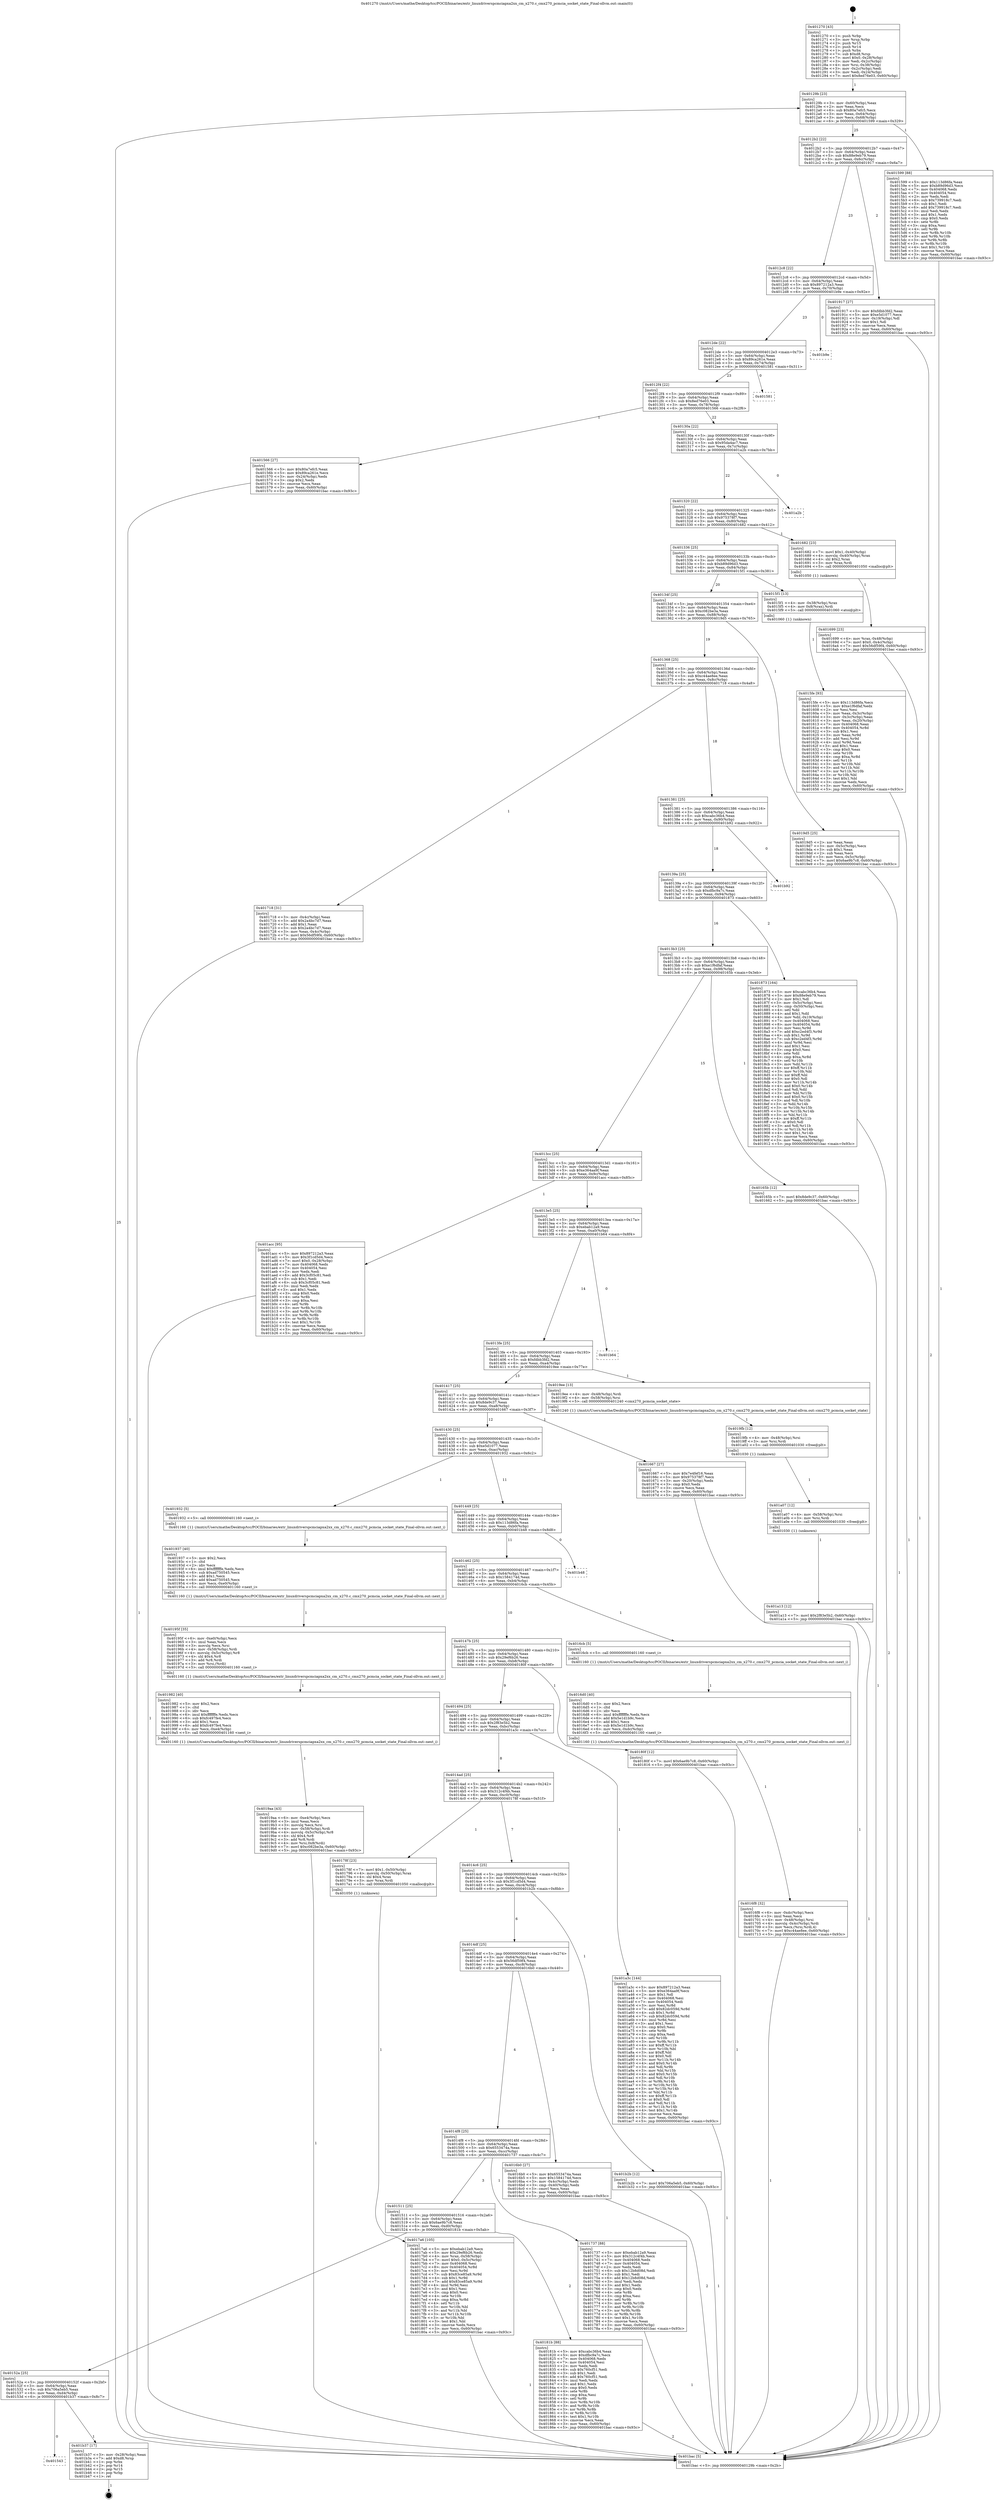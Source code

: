 digraph "0x401270" {
  label = "0x401270 (/mnt/c/Users/mathe/Desktop/tcc/POCII/binaries/extr_linuxdriverspcmciapxa2xx_cm_x270.c_cmx270_pcmcia_socket_state_Final-ollvm.out::main(0))"
  labelloc = "t"
  node[shape=record]

  Entry [label="",width=0.3,height=0.3,shape=circle,fillcolor=black,style=filled]
  "0x40129b" [label="{
     0x40129b [23]\l
     | [instrs]\l
     &nbsp;&nbsp;0x40129b \<+3\>: mov -0x60(%rbp),%eax\l
     &nbsp;&nbsp;0x40129e \<+2\>: mov %eax,%ecx\l
     &nbsp;&nbsp;0x4012a0 \<+6\>: sub $0x80a7efc5,%ecx\l
     &nbsp;&nbsp;0x4012a6 \<+3\>: mov %eax,-0x64(%rbp)\l
     &nbsp;&nbsp;0x4012a9 \<+3\>: mov %ecx,-0x68(%rbp)\l
     &nbsp;&nbsp;0x4012ac \<+6\>: je 0000000000401599 \<main+0x329\>\l
  }"]
  "0x401599" [label="{
     0x401599 [88]\l
     | [instrs]\l
     &nbsp;&nbsp;0x401599 \<+5\>: mov $0x113d86fa,%eax\l
     &nbsp;&nbsp;0x40159e \<+5\>: mov $0xb89d96d3,%ecx\l
     &nbsp;&nbsp;0x4015a3 \<+7\>: mov 0x404068,%edx\l
     &nbsp;&nbsp;0x4015aa \<+7\>: mov 0x404054,%esi\l
     &nbsp;&nbsp;0x4015b1 \<+2\>: mov %edx,%edi\l
     &nbsp;&nbsp;0x4015b3 \<+6\>: sub $0x739918c7,%edi\l
     &nbsp;&nbsp;0x4015b9 \<+3\>: sub $0x1,%edi\l
     &nbsp;&nbsp;0x4015bc \<+6\>: add $0x739918c7,%edi\l
     &nbsp;&nbsp;0x4015c2 \<+3\>: imul %edi,%edx\l
     &nbsp;&nbsp;0x4015c5 \<+3\>: and $0x1,%edx\l
     &nbsp;&nbsp;0x4015c8 \<+3\>: cmp $0x0,%edx\l
     &nbsp;&nbsp;0x4015cb \<+4\>: sete %r8b\l
     &nbsp;&nbsp;0x4015cf \<+3\>: cmp $0xa,%esi\l
     &nbsp;&nbsp;0x4015d2 \<+4\>: setl %r9b\l
     &nbsp;&nbsp;0x4015d6 \<+3\>: mov %r8b,%r10b\l
     &nbsp;&nbsp;0x4015d9 \<+3\>: and %r9b,%r10b\l
     &nbsp;&nbsp;0x4015dc \<+3\>: xor %r9b,%r8b\l
     &nbsp;&nbsp;0x4015df \<+3\>: or %r8b,%r10b\l
     &nbsp;&nbsp;0x4015e2 \<+4\>: test $0x1,%r10b\l
     &nbsp;&nbsp;0x4015e6 \<+3\>: cmovne %ecx,%eax\l
     &nbsp;&nbsp;0x4015e9 \<+3\>: mov %eax,-0x60(%rbp)\l
     &nbsp;&nbsp;0x4015ec \<+5\>: jmp 0000000000401bac \<main+0x93c\>\l
  }"]
  "0x4012b2" [label="{
     0x4012b2 [22]\l
     | [instrs]\l
     &nbsp;&nbsp;0x4012b2 \<+5\>: jmp 00000000004012b7 \<main+0x47\>\l
     &nbsp;&nbsp;0x4012b7 \<+3\>: mov -0x64(%rbp),%eax\l
     &nbsp;&nbsp;0x4012ba \<+5\>: sub $0x88e9eb79,%eax\l
     &nbsp;&nbsp;0x4012bf \<+3\>: mov %eax,-0x6c(%rbp)\l
     &nbsp;&nbsp;0x4012c2 \<+6\>: je 0000000000401917 \<main+0x6a7\>\l
  }"]
  Exit [label="",width=0.3,height=0.3,shape=circle,fillcolor=black,style=filled,peripheries=2]
  "0x401917" [label="{
     0x401917 [27]\l
     | [instrs]\l
     &nbsp;&nbsp;0x401917 \<+5\>: mov $0xfdbb3fd2,%eax\l
     &nbsp;&nbsp;0x40191c \<+5\>: mov $0xe5d1077,%ecx\l
     &nbsp;&nbsp;0x401921 \<+3\>: mov -0x19(%rbp),%dl\l
     &nbsp;&nbsp;0x401924 \<+3\>: test $0x1,%dl\l
     &nbsp;&nbsp;0x401927 \<+3\>: cmovne %ecx,%eax\l
     &nbsp;&nbsp;0x40192a \<+3\>: mov %eax,-0x60(%rbp)\l
     &nbsp;&nbsp;0x40192d \<+5\>: jmp 0000000000401bac \<main+0x93c\>\l
  }"]
  "0x4012c8" [label="{
     0x4012c8 [22]\l
     | [instrs]\l
     &nbsp;&nbsp;0x4012c8 \<+5\>: jmp 00000000004012cd \<main+0x5d\>\l
     &nbsp;&nbsp;0x4012cd \<+3\>: mov -0x64(%rbp),%eax\l
     &nbsp;&nbsp;0x4012d0 \<+5\>: sub $0x897212a3,%eax\l
     &nbsp;&nbsp;0x4012d5 \<+3\>: mov %eax,-0x70(%rbp)\l
     &nbsp;&nbsp;0x4012d8 \<+6\>: je 0000000000401b9e \<main+0x92e\>\l
  }"]
  "0x401543" [label="{
     0x401543\l
  }", style=dashed]
  "0x401b9e" [label="{
     0x401b9e\l
  }", style=dashed]
  "0x4012de" [label="{
     0x4012de [22]\l
     | [instrs]\l
     &nbsp;&nbsp;0x4012de \<+5\>: jmp 00000000004012e3 \<main+0x73\>\l
     &nbsp;&nbsp;0x4012e3 \<+3\>: mov -0x64(%rbp),%eax\l
     &nbsp;&nbsp;0x4012e6 \<+5\>: sub $0x89ca261e,%eax\l
     &nbsp;&nbsp;0x4012eb \<+3\>: mov %eax,-0x74(%rbp)\l
     &nbsp;&nbsp;0x4012ee \<+6\>: je 0000000000401581 \<main+0x311\>\l
  }"]
  "0x401b37" [label="{
     0x401b37 [17]\l
     | [instrs]\l
     &nbsp;&nbsp;0x401b37 \<+3\>: mov -0x28(%rbp),%eax\l
     &nbsp;&nbsp;0x401b3a \<+7\>: add $0xd8,%rsp\l
     &nbsp;&nbsp;0x401b41 \<+1\>: pop %rbx\l
     &nbsp;&nbsp;0x401b42 \<+2\>: pop %r14\l
     &nbsp;&nbsp;0x401b44 \<+2\>: pop %r15\l
     &nbsp;&nbsp;0x401b46 \<+1\>: pop %rbp\l
     &nbsp;&nbsp;0x401b47 \<+1\>: ret\l
  }"]
  "0x401581" [label="{
     0x401581\l
  }", style=dashed]
  "0x4012f4" [label="{
     0x4012f4 [22]\l
     | [instrs]\l
     &nbsp;&nbsp;0x4012f4 \<+5\>: jmp 00000000004012f9 \<main+0x89\>\l
     &nbsp;&nbsp;0x4012f9 \<+3\>: mov -0x64(%rbp),%eax\l
     &nbsp;&nbsp;0x4012fc \<+5\>: sub $0x8ed76e03,%eax\l
     &nbsp;&nbsp;0x401301 \<+3\>: mov %eax,-0x78(%rbp)\l
     &nbsp;&nbsp;0x401304 \<+6\>: je 0000000000401566 \<main+0x2f6\>\l
  }"]
  "0x401a13" [label="{
     0x401a13 [12]\l
     | [instrs]\l
     &nbsp;&nbsp;0x401a13 \<+7\>: movl $0x2f83e5b2,-0x60(%rbp)\l
     &nbsp;&nbsp;0x401a1a \<+5\>: jmp 0000000000401bac \<main+0x93c\>\l
  }"]
  "0x401566" [label="{
     0x401566 [27]\l
     | [instrs]\l
     &nbsp;&nbsp;0x401566 \<+5\>: mov $0x80a7efc5,%eax\l
     &nbsp;&nbsp;0x40156b \<+5\>: mov $0x89ca261e,%ecx\l
     &nbsp;&nbsp;0x401570 \<+3\>: mov -0x24(%rbp),%edx\l
     &nbsp;&nbsp;0x401573 \<+3\>: cmp $0x2,%edx\l
     &nbsp;&nbsp;0x401576 \<+3\>: cmovne %ecx,%eax\l
     &nbsp;&nbsp;0x401579 \<+3\>: mov %eax,-0x60(%rbp)\l
     &nbsp;&nbsp;0x40157c \<+5\>: jmp 0000000000401bac \<main+0x93c\>\l
  }"]
  "0x40130a" [label="{
     0x40130a [22]\l
     | [instrs]\l
     &nbsp;&nbsp;0x40130a \<+5\>: jmp 000000000040130f \<main+0x9f\>\l
     &nbsp;&nbsp;0x40130f \<+3\>: mov -0x64(%rbp),%eax\l
     &nbsp;&nbsp;0x401312 \<+5\>: sub $0x95da4ac7,%eax\l
     &nbsp;&nbsp;0x401317 \<+3\>: mov %eax,-0x7c(%rbp)\l
     &nbsp;&nbsp;0x40131a \<+6\>: je 0000000000401a2b \<main+0x7bb\>\l
  }"]
  "0x401bac" [label="{
     0x401bac [5]\l
     | [instrs]\l
     &nbsp;&nbsp;0x401bac \<+5\>: jmp 000000000040129b \<main+0x2b\>\l
  }"]
  "0x401270" [label="{
     0x401270 [43]\l
     | [instrs]\l
     &nbsp;&nbsp;0x401270 \<+1\>: push %rbp\l
     &nbsp;&nbsp;0x401271 \<+3\>: mov %rsp,%rbp\l
     &nbsp;&nbsp;0x401274 \<+2\>: push %r15\l
     &nbsp;&nbsp;0x401276 \<+2\>: push %r14\l
     &nbsp;&nbsp;0x401278 \<+1\>: push %rbx\l
     &nbsp;&nbsp;0x401279 \<+7\>: sub $0xd8,%rsp\l
     &nbsp;&nbsp;0x401280 \<+7\>: movl $0x0,-0x28(%rbp)\l
     &nbsp;&nbsp;0x401287 \<+3\>: mov %edi,-0x2c(%rbp)\l
     &nbsp;&nbsp;0x40128a \<+4\>: mov %rsi,-0x38(%rbp)\l
     &nbsp;&nbsp;0x40128e \<+3\>: mov -0x2c(%rbp),%edi\l
     &nbsp;&nbsp;0x401291 \<+3\>: mov %edi,-0x24(%rbp)\l
     &nbsp;&nbsp;0x401294 \<+7\>: movl $0x8ed76e03,-0x60(%rbp)\l
  }"]
  "0x401a07" [label="{
     0x401a07 [12]\l
     | [instrs]\l
     &nbsp;&nbsp;0x401a07 \<+4\>: mov -0x58(%rbp),%rsi\l
     &nbsp;&nbsp;0x401a0b \<+3\>: mov %rsi,%rdi\l
     &nbsp;&nbsp;0x401a0e \<+5\>: call 0000000000401030 \<free@plt\>\l
     | [calls]\l
     &nbsp;&nbsp;0x401030 \{1\} (unknown)\l
  }"]
  "0x401a2b" [label="{
     0x401a2b\l
  }", style=dashed]
  "0x401320" [label="{
     0x401320 [22]\l
     | [instrs]\l
     &nbsp;&nbsp;0x401320 \<+5\>: jmp 0000000000401325 \<main+0xb5\>\l
     &nbsp;&nbsp;0x401325 \<+3\>: mov -0x64(%rbp),%eax\l
     &nbsp;&nbsp;0x401328 \<+5\>: sub $0x975378f7,%eax\l
     &nbsp;&nbsp;0x40132d \<+3\>: mov %eax,-0x80(%rbp)\l
     &nbsp;&nbsp;0x401330 \<+6\>: je 0000000000401682 \<main+0x412\>\l
  }"]
  "0x4019fb" [label="{
     0x4019fb [12]\l
     | [instrs]\l
     &nbsp;&nbsp;0x4019fb \<+4\>: mov -0x48(%rbp),%rsi\l
     &nbsp;&nbsp;0x4019ff \<+3\>: mov %rsi,%rdi\l
     &nbsp;&nbsp;0x401a02 \<+5\>: call 0000000000401030 \<free@plt\>\l
     | [calls]\l
     &nbsp;&nbsp;0x401030 \{1\} (unknown)\l
  }"]
  "0x401682" [label="{
     0x401682 [23]\l
     | [instrs]\l
     &nbsp;&nbsp;0x401682 \<+7\>: movl $0x1,-0x40(%rbp)\l
     &nbsp;&nbsp;0x401689 \<+4\>: movslq -0x40(%rbp),%rax\l
     &nbsp;&nbsp;0x40168d \<+4\>: shl $0x2,%rax\l
     &nbsp;&nbsp;0x401691 \<+3\>: mov %rax,%rdi\l
     &nbsp;&nbsp;0x401694 \<+5\>: call 0000000000401050 \<malloc@plt\>\l
     | [calls]\l
     &nbsp;&nbsp;0x401050 \{1\} (unknown)\l
  }"]
  "0x401336" [label="{
     0x401336 [25]\l
     | [instrs]\l
     &nbsp;&nbsp;0x401336 \<+5\>: jmp 000000000040133b \<main+0xcb\>\l
     &nbsp;&nbsp;0x40133b \<+3\>: mov -0x64(%rbp),%eax\l
     &nbsp;&nbsp;0x40133e \<+5\>: sub $0xb89d96d3,%eax\l
     &nbsp;&nbsp;0x401343 \<+6\>: mov %eax,-0x84(%rbp)\l
     &nbsp;&nbsp;0x401349 \<+6\>: je 00000000004015f1 \<main+0x381\>\l
  }"]
  "0x4019aa" [label="{
     0x4019aa [43]\l
     | [instrs]\l
     &nbsp;&nbsp;0x4019aa \<+6\>: mov -0xe4(%rbp),%ecx\l
     &nbsp;&nbsp;0x4019b0 \<+3\>: imul %eax,%ecx\l
     &nbsp;&nbsp;0x4019b3 \<+3\>: movslq %ecx,%rsi\l
     &nbsp;&nbsp;0x4019b6 \<+4\>: mov -0x58(%rbp),%rdi\l
     &nbsp;&nbsp;0x4019ba \<+4\>: movslq -0x5c(%rbp),%r8\l
     &nbsp;&nbsp;0x4019be \<+4\>: shl $0x4,%r8\l
     &nbsp;&nbsp;0x4019c2 \<+3\>: add %r8,%rdi\l
     &nbsp;&nbsp;0x4019c5 \<+4\>: mov %rsi,0x8(%rdi)\l
     &nbsp;&nbsp;0x4019c9 \<+7\>: movl $0xc082be3a,-0x60(%rbp)\l
     &nbsp;&nbsp;0x4019d0 \<+5\>: jmp 0000000000401bac \<main+0x93c\>\l
  }"]
  "0x4015f1" [label="{
     0x4015f1 [13]\l
     | [instrs]\l
     &nbsp;&nbsp;0x4015f1 \<+4\>: mov -0x38(%rbp),%rax\l
     &nbsp;&nbsp;0x4015f5 \<+4\>: mov 0x8(%rax),%rdi\l
     &nbsp;&nbsp;0x4015f9 \<+5\>: call 0000000000401060 \<atoi@plt\>\l
     | [calls]\l
     &nbsp;&nbsp;0x401060 \{1\} (unknown)\l
  }"]
  "0x40134f" [label="{
     0x40134f [25]\l
     | [instrs]\l
     &nbsp;&nbsp;0x40134f \<+5\>: jmp 0000000000401354 \<main+0xe4\>\l
     &nbsp;&nbsp;0x401354 \<+3\>: mov -0x64(%rbp),%eax\l
     &nbsp;&nbsp;0x401357 \<+5\>: sub $0xc082be3a,%eax\l
     &nbsp;&nbsp;0x40135c \<+6\>: mov %eax,-0x88(%rbp)\l
     &nbsp;&nbsp;0x401362 \<+6\>: je 00000000004019d5 \<main+0x765\>\l
  }"]
  "0x4015fe" [label="{
     0x4015fe [93]\l
     | [instrs]\l
     &nbsp;&nbsp;0x4015fe \<+5\>: mov $0x113d86fa,%ecx\l
     &nbsp;&nbsp;0x401603 \<+5\>: mov $0xe1f6dfaf,%edx\l
     &nbsp;&nbsp;0x401608 \<+2\>: xor %esi,%esi\l
     &nbsp;&nbsp;0x40160a \<+3\>: mov %eax,-0x3c(%rbp)\l
     &nbsp;&nbsp;0x40160d \<+3\>: mov -0x3c(%rbp),%eax\l
     &nbsp;&nbsp;0x401610 \<+3\>: mov %eax,-0x20(%rbp)\l
     &nbsp;&nbsp;0x401613 \<+7\>: mov 0x404068,%eax\l
     &nbsp;&nbsp;0x40161a \<+8\>: mov 0x404054,%r8d\l
     &nbsp;&nbsp;0x401622 \<+3\>: sub $0x1,%esi\l
     &nbsp;&nbsp;0x401625 \<+3\>: mov %eax,%r9d\l
     &nbsp;&nbsp;0x401628 \<+3\>: add %esi,%r9d\l
     &nbsp;&nbsp;0x40162b \<+4\>: imul %r9d,%eax\l
     &nbsp;&nbsp;0x40162f \<+3\>: and $0x1,%eax\l
     &nbsp;&nbsp;0x401632 \<+3\>: cmp $0x0,%eax\l
     &nbsp;&nbsp;0x401635 \<+4\>: sete %r10b\l
     &nbsp;&nbsp;0x401639 \<+4\>: cmp $0xa,%r8d\l
     &nbsp;&nbsp;0x40163d \<+4\>: setl %r11b\l
     &nbsp;&nbsp;0x401641 \<+3\>: mov %r10b,%bl\l
     &nbsp;&nbsp;0x401644 \<+3\>: and %r11b,%bl\l
     &nbsp;&nbsp;0x401647 \<+3\>: xor %r11b,%r10b\l
     &nbsp;&nbsp;0x40164a \<+3\>: or %r10b,%bl\l
     &nbsp;&nbsp;0x40164d \<+3\>: test $0x1,%bl\l
     &nbsp;&nbsp;0x401650 \<+3\>: cmovne %edx,%ecx\l
     &nbsp;&nbsp;0x401653 \<+3\>: mov %ecx,-0x60(%rbp)\l
     &nbsp;&nbsp;0x401656 \<+5\>: jmp 0000000000401bac \<main+0x93c\>\l
  }"]
  "0x401982" [label="{
     0x401982 [40]\l
     | [instrs]\l
     &nbsp;&nbsp;0x401982 \<+5\>: mov $0x2,%ecx\l
     &nbsp;&nbsp;0x401987 \<+1\>: cltd\l
     &nbsp;&nbsp;0x401988 \<+2\>: idiv %ecx\l
     &nbsp;&nbsp;0x40198a \<+6\>: imul $0xfffffffe,%edx,%ecx\l
     &nbsp;&nbsp;0x401990 \<+6\>: sub $0xfc497fe4,%ecx\l
     &nbsp;&nbsp;0x401996 \<+3\>: add $0x1,%ecx\l
     &nbsp;&nbsp;0x401999 \<+6\>: add $0xfc497fe4,%ecx\l
     &nbsp;&nbsp;0x40199f \<+6\>: mov %ecx,-0xe4(%rbp)\l
     &nbsp;&nbsp;0x4019a5 \<+5\>: call 0000000000401160 \<next_i\>\l
     | [calls]\l
     &nbsp;&nbsp;0x401160 \{1\} (/mnt/c/Users/mathe/Desktop/tcc/POCII/binaries/extr_linuxdriverspcmciapxa2xx_cm_x270.c_cmx270_pcmcia_socket_state_Final-ollvm.out::next_i)\l
  }"]
  "0x4019d5" [label="{
     0x4019d5 [25]\l
     | [instrs]\l
     &nbsp;&nbsp;0x4019d5 \<+2\>: xor %eax,%eax\l
     &nbsp;&nbsp;0x4019d7 \<+3\>: mov -0x5c(%rbp),%ecx\l
     &nbsp;&nbsp;0x4019da \<+3\>: sub $0x1,%eax\l
     &nbsp;&nbsp;0x4019dd \<+2\>: sub %eax,%ecx\l
     &nbsp;&nbsp;0x4019df \<+3\>: mov %ecx,-0x5c(%rbp)\l
     &nbsp;&nbsp;0x4019e2 \<+7\>: movl $0x6ae9b7c8,-0x60(%rbp)\l
     &nbsp;&nbsp;0x4019e9 \<+5\>: jmp 0000000000401bac \<main+0x93c\>\l
  }"]
  "0x401368" [label="{
     0x401368 [25]\l
     | [instrs]\l
     &nbsp;&nbsp;0x401368 \<+5\>: jmp 000000000040136d \<main+0xfd\>\l
     &nbsp;&nbsp;0x40136d \<+3\>: mov -0x64(%rbp),%eax\l
     &nbsp;&nbsp;0x401370 \<+5\>: sub $0xc44ae8ee,%eax\l
     &nbsp;&nbsp;0x401375 \<+6\>: mov %eax,-0x8c(%rbp)\l
     &nbsp;&nbsp;0x40137b \<+6\>: je 0000000000401718 \<main+0x4a8\>\l
  }"]
  "0x40195f" [label="{
     0x40195f [35]\l
     | [instrs]\l
     &nbsp;&nbsp;0x40195f \<+6\>: mov -0xe0(%rbp),%ecx\l
     &nbsp;&nbsp;0x401965 \<+3\>: imul %eax,%ecx\l
     &nbsp;&nbsp;0x401968 \<+3\>: movslq %ecx,%rsi\l
     &nbsp;&nbsp;0x40196b \<+4\>: mov -0x58(%rbp),%rdi\l
     &nbsp;&nbsp;0x40196f \<+4\>: movslq -0x5c(%rbp),%r8\l
     &nbsp;&nbsp;0x401973 \<+4\>: shl $0x4,%r8\l
     &nbsp;&nbsp;0x401977 \<+3\>: add %r8,%rdi\l
     &nbsp;&nbsp;0x40197a \<+3\>: mov %rsi,(%rdi)\l
     &nbsp;&nbsp;0x40197d \<+5\>: call 0000000000401160 \<next_i\>\l
     | [calls]\l
     &nbsp;&nbsp;0x401160 \{1\} (/mnt/c/Users/mathe/Desktop/tcc/POCII/binaries/extr_linuxdriverspcmciapxa2xx_cm_x270.c_cmx270_pcmcia_socket_state_Final-ollvm.out::next_i)\l
  }"]
  "0x401718" [label="{
     0x401718 [31]\l
     | [instrs]\l
     &nbsp;&nbsp;0x401718 \<+3\>: mov -0x4c(%rbp),%eax\l
     &nbsp;&nbsp;0x40171b \<+5\>: add $0x2a4bc7d7,%eax\l
     &nbsp;&nbsp;0x401720 \<+3\>: add $0x1,%eax\l
     &nbsp;&nbsp;0x401723 \<+5\>: sub $0x2a4bc7d7,%eax\l
     &nbsp;&nbsp;0x401728 \<+3\>: mov %eax,-0x4c(%rbp)\l
     &nbsp;&nbsp;0x40172b \<+7\>: movl $0x56df59f4,-0x60(%rbp)\l
     &nbsp;&nbsp;0x401732 \<+5\>: jmp 0000000000401bac \<main+0x93c\>\l
  }"]
  "0x401381" [label="{
     0x401381 [25]\l
     | [instrs]\l
     &nbsp;&nbsp;0x401381 \<+5\>: jmp 0000000000401386 \<main+0x116\>\l
     &nbsp;&nbsp;0x401386 \<+3\>: mov -0x64(%rbp),%eax\l
     &nbsp;&nbsp;0x401389 \<+5\>: sub $0xcabc36b4,%eax\l
     &nbsp;&nbsp;0x40138e \<+6\>: mov %eax,-0x90(%rbp)\l
     &nbsp;&nbsp;0x401394 \<+6\>: je 0000000000401b92 \<main+0x922\>\l
  }"]
  "0x401937" [label="{
     0x401937 [40]\l
     | [instrs]\l
     &nbsp;&nbsp;0x401937 \<+5\>: mov $0x2,%ecx\l
     &nbsp;&nbsp;0x40193c \<+1\>: cltd\l
     &nbsp;&nbsp;0x40193d \<+2\>: idiv %ecx\l
     &nbsp;&nbsp;0x40193f \<+6\>: imul $0xfffffffe,%edx,%ecx\l
     &nbsp;&nbsp;0x401945 \<+6\>: sub $0xad750545,%ecx\l
     &nbsp;&nbsp;0x40194b \<+3\>: add $0x1,%ecx\l
     &nbsp;&nbsp;0x40194e \<+6\>: add $0xad750545,%ecx\l
     &nbsp;&nbsp;0x401954 \<+6\>: mov %ecx,-0xe0(%rbp)\l
     &nbsp;&nbsp;0x40195a \<+5\>: call 0000000000401160 \<next_i\>\l
     | [calls]\l
     &nbsp;&nbsp;0x401160 \{1\} (/mnt/c/Users/mathe/Desktop/tcc/POCII/binaries/extr_linuxdriverspcmciapxa2xx_cm_x270.c_cmx270_pcmcia_socket_state_Final-ollvm.out::next_i)\l
  }"]
  "0x401b92" [label="{
     0x401b92\l
  }", style=dashed]
  "0x40139a" [label="{
     0x40139a [25]\l
     | [instrs]\l
     &nbsp;&nbsp;0x40139a \<+5\>: jmp 000000000040139f \<main+0x12f\>\l
     &nbsp;&nbsp;0x40139f \<+3\>: mov -0x64(%rbp),%eax\l
     &nbsp;&nbsp;0x4013a2 \<+5\>: sub $0xdfbc9a7c,%eax\l
     &nbsp;&nbsp;0x4013a7 \<+6\>: mov %eax,-0x94(%rbp)\l
     &nbsp;&nbsp;0x4013ad \<+6\>: je 0000000000401873 \<main+0x603\>\l
  }"]
  "0x40152a" [label="{
     0x40152a [25]\l
     | [instrs]\l
     &nbsp;&nbsp;0x40152a \<+5\>: jmp 000000000040152f \<main+0x2bf\>\l
     &nbsp;&nbsp;0x40152f \<+3\>: mov -0x64(%rbp),%eax\l
     &nbsp;&nbsp;0x401532 \<+5\>: sub $0x706a5eb5,%eax\l
     &nbsp;&nbsp;0x401537 \<+6\>: mov %eax,-0xd4(%rbp)\l
     &nbsp;&nbsp;0x40153d \<+6\>: je 0000000000401b37 \<main+0x8c7\>\l
  }"]
  "0x401873" [label="{
     0x401873 [164]\l
     | [instrs]\l
     &nbsp;&nbsp;0x401873 \<+5\>: mov $0xcabc36b4,%eax\l
     &nbsp;&nbsp;0x401878 \<+5\>: mov $0x88e9eb79,%ecx\l
     &nbsp;&nbsp;0x40187d \<+2\>: mov $0x1,%dl\l
     &nbsp;&nbsp;0x40187f \<+3\>: mov -0x5c(%rbp),%esi\l
     &nbsp;&nbsp;0x401882 \<+3\>: cmp -0x50(%rbp),%esi\l
     &nbsp;&nbsp;0x401885 \<+4\>: setl %dil\l
     &nbsp;&nbsp;0x401889 \<+4\>: and $0x1,%dil\l
     &nbsp;&nbsp;0x40188d \<+4\>: mov %dil,-0x19(%rbp)\l
     &nbsp;&nbsp;0x401891 \<+7\>: mov 0x404068,%esi\l
     &nbsp;&nbsp;0x401898 \<+8\>: mov 0x404054,%r8d\l
     &nbsp;&nbsp;0x4018a0 \<+3\>: mov %esi,%r9d\l
     &nbsp;&nbsp;0x4018a3 \<+7\>: add $0xc2ed4f3,%r9d\l
     &nbsp;&nbsp;0x4018aa \<+4\>: sub $0x1,%r9d\l
     &nbsp;&nbsp;0x4018ae \<+7\>: sub $0xc2ed4f3,%r9d\l
     &nbsp;&nbsp;0x4018b5 \<+4\>: imul %r9d,%esi\l
     &nbsp;&nbsp;0x4018b9 \<+3\>: and $0x1,%esi\l
     &nbsp;&nbsp;0x4018bc \<+3\>: cmp $0x0,%esi\l
     &nbsp;&nbsp;0x4018bf \<+4\>: sete %dil\l
     &nbsp;&nbsp;0x4018c3 \<+4\>: cmp $0xa,%r8d\l
     &nbsp;&nbsp;0x4018c7 \<+4\>: setl %r10b\l
     &nbsp;&nbsp;0x4018cb \<+3\>: mov %dil,%r11b\l
     &nbsp;&nbsp;0x4018ce \<+4\>: xor $0xff,%r11b\l
     &nbsp;&nbsp;0x4018d2 \<+3\>: mov %r10b,%bl\l
     &nbsp;&nbsp;0x4018d5 \<+3\>: xor $0xff,%bl\l
     &nbsp;&nbsp;0x4018d8 \<+3\>: xor $0x0,%dl\l
     &nbsp;&nbsp;0x4018db \<+3\>: mov %r11b,%r14b\l
     &nbsp;&nbsp;0x4018de \<+4\>: and $0x0,%r14b\l
     &nbsp;&nbsp;0x4018e2 \<+3\>: and %dl,%dil\l
     &nbsp;&nbsp;0x4018e5 \<+3\>: mov %bl,%r15b\l
     &nbsp;&nbsp;0x4018e8 \<+4\>: and $0x0,%r15b\l
     &nbsp;&nbsp;0x4018ec \<+3\>: and %dl,%r10b\l
     &nbsp;&nbsp;0x4018ef \<+3\>: or %dil,%r14b\l
     &nbsp;&nbsp;0x4018f2 \<+3\>: or %r10b,%r15b\l
     &nbsp;&nbsp;0x4018f5 \<+3\>: xor %r15b,%r14b\l
     &nbsp;&nbsp;0x4018f8 \<+3\>: or %bl,%r11b\l
     &nbsp;&nbsp;0x4018fb \<+4\>: xor $0xff,%r11b\l
     &nbsp;&nbsp;0x4018ff \<+3\>: or $0x0,%dl\l
     &nbsp;&nbsp;0x401902 \<+3\>: and %dl,%r11b\l
     &nbsp;&nbsp;0x401905 \<+3\>: or %r11b,%r14b\l
     &nbsp;&nbsp;0x401908 \<+4\>: test $0x1,%r14b\l
     &nbsp;&nbsp;0x40190c \<+3\>: cmovne %ecx,%eax\l
     &nbsp;&nbsp;0x40190f \<+3\>: mov %eax,-0x60(%rbp)\l
     &nbsp;&nbsp;0x401912 \<+5\>: jmp 0000000000401bac \<main+0x93c\>\l
  }"]
  "0x4013b3" [label="{
     0x4013b3 [25]\l
     | [instrs]\l
     &nbsp;&nbsp;0x4013b3 \<+5\>: jmp 00000000004013b8 \<main+0x148\>\l
     &nbsp;&nbsp;0x4013b8 \<+3\>: mov -0x64(%rbp),%eax\l
     &nbsp;&nbsp;0x4013bb \<+5\>: sub $0xe1f6dfaf,%eax\l
     &nbsp;&nbsp;0x4013c0 \<+6\>: mov %eax,-0x98(%rbp)\l
     &nbsp;&nbsp;0x4013c6 \<+6\>: je 000000000040165b \<main+0x3eb\>\l
  }"]
  "0x40181b" [label="{
     0x40181b [88]\l
     | [instrs]\l
     &nbsp;&nbsp;0x40181b \<+5\>: mov $0xcabc36b4,%eax\l
     &nbsp;&nbsp;0x401820 \<+5\>: mov $0xdfbc9a7c,%ecx\l
     &nbsp;&nbsp;0x401825 \<+7\>: mov 0x404068,%edx\l
     &nbsp;&nbsp;0x40182c \<+7\>: mov 0x404054,%esi\l
     &nbsp;&nbsp;0x401833 \<+2\>: mov %edx,%edi\l
     &nbsp;&nbsp;0x401835 \<+6\>: sub $0x760cf51,%edi\l
     &nbsp;&nbsp;0x40183b \<+3\>: sub $0x1,%edi\l
     &nbsp;&nbsp;0x40183e \<+6\>: add $0x760cf51,%edi\l
     &nbsp;&nbsp;0x401844 \<+3\>: imul %edi,%edx\l
     &nbsp;&nbsp;0x401847 \<+3\>: and $0x1,%edx\l
     &nbsp;&nbsp;0x40184a \<+3\>: cmp $0x0,%edx\l
     &nbsp;&nbsp;0x40184d \<+4\>: sete %r8b\l
     &nbsp;&nbsp;0x401851 \<+3\>: cmp $0xa,%esi\l
     &nbsp;&nbsp;0x401854 \<+4\>: setl %r9b\l
     &nbsp;&nbsp;0x401858 \<+3\>: mov %r8b,%r10b\l
     &nbsp;&nbsp;0x40185b \<+3\>: and %r9b,%r10b\l
     &nbsp;&nbsp;0x40185e \<+3\>: xor %r9b,%r8b\l
     &nbsp;&nbsp;0x401861 \<+3\>: or %r8b,%r10b\l
     &nbsp;&nbsp;0x401864 \<+4\>: test $0x1,%r10b\l
     &nbsp;&nbsp;0x401868 \<+3\>: cmovne %ecx,%eax\l
     &nbsp;&nbsp;0x40186b \<+3\>: mov %eax,-0x60(%rbp)\l
     &nbsp;&nbsp;0x40186e \<+5\>: jmp 0000000000401bac \<main+0x93c\>\l
  }"]
  "0x40165b" [label="{
     0x40165b [12]\l
     | [instrs]\l
     &nbsp;&nbsp;0x40165b \<+7\>: movl $0x8de9c37,-0x60(%rbp)\l
     &nbsp;&nbsp;0x401662 \<+5\>: jmp 0000000000401bac \<main+0x93c\>\l
  }"]
  "0x4013cc" [label="{
     0x4013cc [25]\l
     | [instrs]\l
     &nbsp;&nbsp;0x4013cc \<+5\>: jmp 00000000004013d1 \<main+0x161\>\l
     &nbsp;&nbsp;0x4013d1 \<+3\>: mov -0x64(%rbp),%eax\l
     &nbsp;&nbsp;0x4013d4 \<+5\>: sub $0xe364aa9f,%eax\l
     &nbsp;&nbsp;0x4013d9 \<+6\>: mov %eax,-0x9c(%rbp)\l
     &nbsp;&nbsp;0x4013df \<+6\>: je 0000000000401acc \<main+0x85c\>\l
  }"]
  "0x4017a6" [label="{
     0x4017a6 [105]\l
     | [instrs]\l
     &nbsp;&nbsp;0x4017a6 \<+5\>: mov $0xebab12a9,%ecx\l
     &nbsp;&nbsp;0x4017ab \<+5\>: mov $0x29ef6b26,%edx\l
     &nbsp;&nbsp;0x4017b0 \<+4\>: mov %rax,-0x58(%rbp)\l
     &nbsp;&nbsp;0x4017b4 \<+7\>: movl $0x0,-0x5c(%rbp)\l
     &nbsp;&nbsp;0x4017bb \<+7\>: mov 0x404068,%esi\l
     &nbsp;&nbsp;0x4017c2 \<+8\>: mov 0x404054,%r8d\l
     &nbsp;&nbsp;0x4017ca \<+3\>: mov %esi,%r9d\l
     &nbsp;&nbsp;0x4017cd \<+7\>: sub $0x83ce85a9,%r9d\l
     &nbsp;&nbsp;0x4017d4 \<+4\>: sub $0x1,%r9d\l
     &nbsp;&nbsp;0x4017d8 \<+7\>: add $0x83ce85a9,%r9d\l
     &nbsp;&nbsp;0x4017df \<+4\>: imul %r9d,%esi\l
     &nbsp;&nbsp;0x4017e3 \<+3\>: and $0x1,%esi\l
     &nbsp;&nbsp;0x4017e6 \<+3\>: cmp $0x0,%esi\l
     &nbsp;&nbsp;0x4017e9 \<+4\>: sete %r10b\l
     &nbsp;&nbsp;0x4017ed \<+4\>: cmp $0xa,%r8d\l
     &nbsp;&nbsp;0x4017f1 \<+4\>: setl %r11b\l
     &nbsp;&nbsp;0x4017f5 \<+3\>: mov %r10b,%bl\l
     &nbsp;&nbsp;0x4017f8 \<+3\>: and %r11b,%bl\l
     &nbsp;&nbsp;0x4017fb \<+3\>: xor %r11b,%r10b\l
     &nbsp;&nbsp;0x4017fe \<+3\>: or %r10b,%bl\l
     &nbsp;&nbsp;0x401801 \<+3\>: test $0x1,%bl\l
     &nbsp;&nbsp;0x401804 \<+3\>: cmovne %edx,%ecx\l
     &nbsp;&nbsp;0x401807 \<+3\>: mov %ecx,-0x60(%rbp)\l
     &nbsp;&nbsp;0x40180a \<+5\>: jmp 0000000000401bac \<main+0x93c\>\l
  }"]
  "0x401acc" [label="{
     0x401acc [95]\l
     | [instrs]\l
     &nbsp;&nbsp;0x401acc \<+5\>: mov $0x897212a3,%eax\l
     &nbsp;&nbsp;0x401ad1 \<+5\>: mov $0x3f1cd5d4,%ecx\l
     &nbsp;&nbsp;0x401ad6 \<+7\>: movl $0x0,-0x28(%rbp)\l
     &nbsp;&nbsp;0x401add \<+7\>: mov 0x404068,%edx\l
     &nbsp;&nbsp;0x401ae4 \<+7\>: mov 0x404054,%esi\l
     &nbsp;&nbsp;0x401aeb \<+2\>: mov %edx,%edi\l
     &nbsp;&nbsp;0x401aed \<+6\>: add $0x3cf05c81,%edi\l
     &nbsp;&nbsp;0x401af3 \<+3\>: sub $0x1,%edi\l
     &nbsp;&nbsp;0x401af6 \<+6\>: sub $0x3cf05c81,%edi\l
     &nbsp;&nbsp;0x401afc \<+3\>: imul %edi,%edx\l
     &nbsp;&nbsp;0x401aff \<+3\>: and $0x1,%edx\l
     &nbsp;&nbsp;0x401b02 \<+3\>: cmp $0x0,%edx\l
     &nbsp;&nbsp;0x401b05 \<+4\>: sete %r8b\l
     &nbsp;&nbsp;0x401b09 \<+3\>: cmp $0xa,%esi\l
     &nbsp;&nbsp;0x401b0c \<+4\>: setl %r9b\l
     &nbsp;&nbsp;0x401b10 \<+3\>: mov %r8b,%r10b\l
     &nbsp;&nbsp;0x401b13 \<+3\>: and %r9b,%r10b\l
     &nbsp;&nbsp;0x401b16 \<+3\>: xor %r9b,%r8b\l
     &nbsp;&nbsp;0x401b19 \<+3\>: or %r8b,%r10b\l
     &nbsp;&nbsp;0x401b1c \<+4\>: test $0x1,%r10b\l
     &nbsp;&nbsp;0x401b20 \<+3\>: cmovne %ecx,%eax\l
     &nbsp;&nbsp;0x401b23 \<+3\>: mov %eax,-0x60(%rbp)\l
     &nbsp;&nbsp;0x401b26 \<+5\>: jmp 0000000000401bac \<main+0x93c\>\l
  }"]
  "0x4013e5" [label="{
     0x4013e5 [25]\l
     | [instrs]\l
     &nbsp;&nbsp;0x4013e5 \<+5\>: jmp 00000000004013ea \<main+0x17a\>\l
     &nbsp;&nbsp;0x4013ea \<+3\>: mov -0x64(%rbp),%eax\l
     &nbsp;&nbsp;0x4013ed \<+5\>: sub $0xebab12a9,%eax\l
     &nbsp;&nbsp;0x4013f2 \<+6\>: mov %eax,-0xa0(%rbp)\l
     &nbsp;&nbsp;0x4013f8 \<+6\>: je 0000000000401b64 \<main+0x8f4\>\l
  }"]
  "0x401511" [label="{
     0x401511 [25]\l
     | [instrs]\l
     &nbsp;&nbsp;0x401511 \<+5\>: jmp 0000000000401516 \<main+0x2a6\>\l
     &nbsp;&nbsp;0x401516 \<+3\>: mov -0x64(%rbp),%eax\l
     &nbsp;&nbsp;0x401519 \<+5\>: sub $0x6ae9b7c8,%eax\l
     &nbsp;&nbsp;0x40151e \<+6\>: mov %eax,-0xd0(%rbp)\l
     &nbsp;&nbsp;0x401524 \<+6\>: je 000000000040181b \<main+0x5ab\>\l
  }"]
  "0x401b64" [label="{
     0x401b64\l
  }", style=dashed]
  "0x4013fe" [label="{
     0x4013fe [25]\l
     | [instrs]\l
     &nbsp;&nbsp;0x4013fe \<+5\>: jmp 0000000000401403 \<main+0x193\>\l
     &nbsp;&nbsp;0x401403 \<+3\>: mov -0x64(%rbp),%eax\l
     &nbsp;&nbsp;0x401406 \<+5\>: sub $0xfdbb3fd2,%eax\l
     &nbsp;&nbsp;0x40140b \<+6\>: mov %eax,-0xa4(%rbp)\l
     &nbsp;&nbsp;0x401411 \<+6\>: je 00000000004019ee \<main+0x77e\>\l
  }"]
  "0x401737" [label="{
     0x401737 [88]\l
     | [instrs]\l
     &nbsp;&nbsp;0x401737 \<+5\>: mov $0xebab12a9,%eax\l
     &nbsp;&nbsp;0x40173c \<+5\>: mov $0x312c4f4b,%ecx\l
     &nbsp;&nbsp;0x401741 \<+7\>: mov 0x404068,%edx\l
     &nbsp;&nbsp;0x401748 \<+7\>: mov 0x404054,%esi\l
     &nbsp;&nbsp;0x40174f \<+2\>: mov %edx,%edi\l
     &nbsp;&nbsp;0x401751 \<+6\>: sub $0x12b8d08d,%edi\l
     &nbsp;&nbsp;0x401757 \<+3\>: sub $0x1,%edi\l
     &nbsp;&nbsp;0x40175a \<+6\>: add $0x12b8d08d,%edi\l
     &nbsp;&nbsp;0x401760 \<+3\>: imul %edi,%edx\l
     &nbsp;&nbsp;0x401763 \<+3\>: and $0x1,%edx\l
     &nbsp;&nbsp;0x401766 \<+3\>: cmp $0x0,%edx\l
     &nbsp;&nbsp;0x401769 \<+4\>: sete %r8b\l
     &nbsp;&nbsp;0x40176d \<+3\>: cmp $0xa,%esi\l
     &nbsp;&nbsp;0x401770 \<+4\>: setl %r9b\l
     &nbsp;&nbsp;0x401774 \<+3\>: mov %r8b,%r10b\l
     &nbsp;&nbsp;0x401777 \<+3\>: and %r9b,%r10b\l
     &nbsp;&nbsp;0x40177a \<+3\>: xor %r9b,%r8b\l
     &nbsp;&nbsp;0x40177d \<+3\>: or %r8b,%r10b\l
     &nbsp;&nbsp;0x401780 \<+4\>: test $0x1,%r10b\l
     &nbsp;&nbsp;0x401784 \<+3\>: cmovne %ecx,%eax\l
     &nbsp;&nbsp;0x401787 \<+3\>: mov %eax,-0x60(%rbp)\l
     &nbsp;&nbsp;0x40178a \<+5\>: jmp 0000000000401bac \<main+0x93c\>\l
  }"]
  "0x4019ee" [label="{
     0x4019ee [13]\l
     | [instrs]\l
     &nbsp;&nbsp;0x4019ee \<+4\>: mov -0x48(%rbp),%rdi\l
     &nbsp;&nbsp;0x4019f2 \<+4\>: mov -0x58(%rbp),%rsi\l
     &nbsp;&nbsp;0x4019f6 \<+5\>: call 0000000000401240 \<cmx270_pcmcia_socket_state\>\l
     | [calls]\l
     &nbsp;&nbsp;0x401240 \{1\} (/mnt/c/Users/mathe/Desktop/tcc/POCII/binaries/extr_linuxdriverspcmciapxa2xx_cm_x270.c_cmx270_pcmcia_socket_state_Final-ollvm.out::cmx270_pcmcia_socket_state)\l
  }"]
  "0x401417" [label="{
     0x401417 [25]\l
     | [instrs]\l
     &nbsp;&nbsp;0x401417 \<+5\>: jmp 000000000040141c \<main+0x1ac\>\l
     &nbsp;&nbsp;0x40141c \<+3\>: mov -0x64(%rbp),%eax\l
     &nbsp;&nbsp;0x40141f \<+5\>: sub $0x8de9c37,%eax\l
     &nbsp;&nbsp;0x401424 \<+6\>: mov %eax,-0xa8(%rbp)\l
     &nbsp;&nbsp;0x40142a \<+6\>: je 0000000000401667 \<main+0x3f7\>\l
  }"]
  "0x4016f8" [label="{
     0x4016f8 [32]\l
     | [instrs]\l
     &nbsp;&nbsp;0x4016f8 \<+6\>: mov -0xdc(%rbp),%ecx\l
     &nbsp;&nbsp;0x4016fe \<+3\>: imul %eax,%ecx\l
     &nbsp;&nbsp;0x401701 \<+4\>: mov -0x48(%rbp),%rsi\l
     &nbsp;&nbsp;0x401705 \<+4\>: movslq -0x4c(%rbp),%rdi\l
     &nbsp;&nbsp;0x401709 \<+3\>: mov %ecx,(%rsi,%rdi,4)\l
     &nbsp;&nbsp;0x40170c \<+7\>: movl $0xc44ae8ee,-0x60(%rbp)\l
     &nbsp;&nbsp;0x401713 \<+5\>: jmp 0000000000401bac \<main+0x93c\>\l
  }"]
  "0x401667" [label="{
     0x401667 [27]\l
     | [instrs]\l
     &nbsp;&nbsp;0x401667 \<+5\>: mov $0x7e4fef16,%eax\l
     &nbsp;&nbsp;0x40166c \<+5\>: mov $0x975378f7,%ecx\l
     &nbsp;&nbsp;0x401671 \<+3\>: mov -0x20(%rbp),%edx\l
     &nbsp;&nbsp;0x401674 \<+3\>: cmp $0x0,%edx\l
     &nbsp;&nbsp;0x401677 \<+3\>: cmove %ecx,%eax\l
     &nbsp;&nbsp;0x40167a \<+3\>: mov %eax,-0x60(%rbp)\l
     &nbsp;&nbsp;0x40167d \<+5\>: jmp 0000000000401bac \<main+0x93c\>\l
  }"]
  "0x401430" [label="{
     0x401430 [25]\l
     | [instrs]\l
     &nbsp;&nbsp;0x401430 \<+5\>: jmp 0000000000401435 \<main+0x1c5\>\l
     &nbsp;&nbsp;0x401435 \<+3\>: mov -0x64(%rbp),%eax\l
     &nbsp;&nbsp;0x401438 \<+5\>: sub $0xe5d1077,%eax\l
     &nbsp;&nbsp;0x40143d \<+6\>: mov %eax,-0xac(%rbp)\l
     &nbsp;&nbsp;0x401443 \<+6\>: je 0000000000401932 \<main+0x6c2\>\l
  }"]
  "0x401699" [label="{
     0x401699 [23]\l
     | [instrs]\l
     &nbsp;&nbsp;0x401699 \<+4\>: mov %rax,-0x48(%rbp)\l
     &nbsp;&nbsp;0x40169d \<+7\>: movl $0x0,-0x4c(%rbp)\l
     &nbsp;&nbsp;0x4016a4 \<+7\>: movl $0x56df59f4,-0x60(%rbp)\l
     &nbsp;&nbsp;0x4016ab \<+5\>: jmp 0000000000401bac \<main+0x93c\>\l
  }"]
  "0x4016d0" [label="{
     0x4016d0 [40]\l
     | [instrs]\l
     &nbsp;&nbsp;0x4016d0 \<+5\>: mov $0x2,%ecx\l
     &nbsp;&nbsp;0x4016d5 \<+1\>: cltd\l
     &nbsp;&nbsp;0x4016d6 \<+2\>: idiv %ecx\l
     &nbsp;&nbsp;0x4016d8 \<+6\>: imul $0xfffffffe,%edx,%ecx\l
     &nbsp;&nbsp;0x4016de \<+6\>: add $0x5e1d1b9c,%ecx\l
     &nbsp;&nbsp;0x4016e4 \<+3\>: add $0x1,%ecx\l
     &nbsp;&nbsp;0x4016e7 \<+6\>: sub $0x5e1d1b9c,%ecx\l
     &nbsp;&nbsp;0x4016ed \<+6\>: mov %ecx,-0xdc(%rbp)\l
     &nbsp;&nbsp;0x4016f3 \<+5\>: call 0000000000401160 \<next_i\>\l
     | [calls]\l
     &nbsp;&nbsp;0x401160 \{1\} (/mnt/c/Users/mathe/Desktop/tcc/POCII/binaries/extr_linuxdriverspcmciapxa2xx_cm_x270.c_cmx270_pcmcia_socket_state_Final-ollvm.out::next_i)\l
  }"]
  "0x401932" [label="{
     0x401932 [5]\l
     | [instrs]\l
     &nbsp;&nbsp;0x401932 \<+5\>: call 0000000000401160 \<next_i\>\l
     | [calls]\l
     &nbsp;&nbsp;0x401160 \{1\} (/mnt/c/Users/mathe/Desktop/tcc/POCII/binaries/extr_linuxdriverspcmciapxa2xx_cm_x270.c_cmx270_pcmcia_socket_state_Final-ollvm.out::next_i)\l
  }"]
  "0x401449" [label="{
     0x401449 [25]\l
     | [instrs]\l
     &nbsp;&nbsp;0x401449 \<+5\>: jmp 000000000040144e \<main+0x1de\>\l
     &nbsp;&nbsp;0x40144e \<+3\>: mov -0x64(%rbp),%eax\l
     &nbsp;&nbsp;0x401451 \<+5\>: sub $0x113d86fa,%eax\l
     &nbsp;&nbsp;0x401456 \<+6\>: mov %eax,-0xb0(%rbp)\l
     &nbsp;&nbsp;0x40145c \<+6\>: je 0000000000401b48 \<main+0x8d8\>\l
  }"]
  "0x4014f8" [label="{
     0x4014f8 [25]\l
     | [instrs]\l
     &nbsp;&nbsp;0x4014f8 \<+5\>: jmp 00000000004014fd \<main+0x28d\>\l
     &nbsp;&nbsp;0x4014fd \<+3\>: mov -0x64(%rbp),%eax\l
     &nbsp;&nbsp;0x401500 \<+5\>: sub $0x6553474a,%eax\l
     &nbsp;&nbsp;0x401505 \<+6\>: mov %eax,-0xcc(%rbp)\l
     &nbsp;&nbsp;0x40150b \<+6\>: je 0000000000401737 \<main+0x4c7\>\l
  }"]
  "0x401b48" [label="{
     0x401b48\l
  }", style=dashed]
  "0x401462" [label="{
     0x401462 [25]\l
     | [instrs]\l
     &nbsp;&nbsp;0x401462 \<+5\>: jmp 0000000000401467 \<main+0x1f7\>\l
     &nbsp;&nbsp;0x401467 \<+3\>: mov -0x64(%rbp),%eax\l
     &nbsp;&nbsp;0x40146a \<+5\>: sub $0x1584174d,%eax\l
     &nbsp;&nbsp;0x40146f \<+6\>: mov %eax,-0xb4(%rbp)\l
     &nbsp;&nbsp;0x401475 \<+6\>: je 00000000004016cb \<main+0x45b\>\l
  }"]
  "0x4016b0" [label="{
     0x4016b0 [27]\l
     | [instrs]\l
     &nbsp;&nbsp;0x4016b0 \<+5\>: mov $0x6553474a,%eax\l
     &nbsp;&nbsp;0x4016b5 \<+5\>: mov $0x1584174d,%ecx\l
     &nbsp;&nbsp;0x4016ba \<+3\>: mov -0x4c(%rbp),%edx\l
     &nbsp;&nbsp;0x4016bd \<+3\>: cmp -0x40(%rbp),%edx\l
     &nbsp;&nbsp;0x4016c0 \<+3\>: cmovl %ecx,%eax\l
     &nbsp;&nbsp;0x4016c3 \<+3\>: mov %eax,-0x60(%rbp)\l
     &nbsp;&nbsp;0x4016c6 \<+5\>: jmp 0000000000401bac \<main+0x93c\>\l
  }"]
  "0x4016cb" [label="{
     0x4016cb [5]\l
     | [instrs]\l
     &nbsp;&nbsp;0x4016cb \<+5\>: call 0000000000401160 \<next_i\>\l
     | [calls]\l
     &nbsp;&nbsp;0x401160 \{1\} (/mnt/c/Users/mathe/Desktop/tcc/POCII/binaries/extr_linuxdriverspcmciapxa2xx_cm_x270.c_cmx270_pcmcia_socket_state_Final-ollvm.out::next_i)\l
  }"]
  "0x40147b" [label="{
     0x40147b [25]\l
     | [instrs]\l
     &nbsp;&nbsp;0x40147b \<+5\>: jmp 0000000000401480 \<main+0x210\>\l
     &nbsp;&nbsp;0x401480 \<+3\>: mov -0x64(%rbp),%eax\l
     &nbsp;&nbsp;0x401483 \<+5\>: sub $0x29ef6b26,%eax\l
     &nbsp;&nbsp;0x401488 \<+6\>: mov %eax,-0xb8(%rbp)\l
     &nbsp;&nbsp;0x40148e \<+6\>: je 000000000040180f \<main+0x59f\>\l
  }"]
  "0x4014df" [label="{
     0x4014df [25]\l
     | [instrs]\l
     &nbsp;&nbsp;0x4014df \<+5\>: jmp 00000000004014e4 \<main+0x274\>\l
     &nbsp;&nbsp;0x4014e4 \<+3\>: mov -0x64(%rbp),%eax\l
     &nbsp;&nbsp;0x4014e7 \<+5\>: sub $0x56df59f4,%eax\l
     &nbsp;&nbsp;0x4014ec \<+6\>: mov %eax,-0xc8(%rbp)\l
     &nbsp;&nbsp;0x4014f2 \<+6\>: je 00000000004016b0 \<main+0x440\>\l
  }"]
  "0x40180f" [label="{
     0x40180f [12]\l
     | [instrs]\l
     &nbsp;&nbsp;0x40180f \<+7\>: movl $0x6ae9b7c8,-0x60(%rbp)\l
     &nbsp;&nbsp;0x401816 \<+5\>: jmp 0000000000401bac \<main+0x93c\>\l
  }"]
  "0x401494" [label="{
     0x401494 [25]\l
     | [instrs]\l
     &nbsp;&nbsp;0x401494 \<+5\>: jmp 0000000000401499 \<main+0x229\>\l
     &nbsp;&nbsp;0x401499 \<+3\>: mov -0x64(%rbp),%eax\l
     &nbsp;&nbsp;0x40149c \<+5\>: sub $0x2f83e5b2,%eax\l
     &nbsp;&nbsp;0x4014a1 \<+6\>: mov %eax,-0xbc(%rbp)\l
     &nbsp;&nbsp;0x4014a7 \<+6\>: je 0000000000401a3c \<main+0x7cc\>\l
  }"]
  "0x401b2b" [label="{
     0x401b2b [12]\l
     | [instrs]\l
     &nbsp;&nbsp;0x401b2b \<+7\>: movl $0x706a5eb5,-0x60(%rbp)\l
     &nbsp;&nbsp;0x401b32 \<+5\>: jmp 0000000000401bac \<main+0x93c\>\l
  }"]
  "0x401a3c" [label="{
     0x401a3c [144]\l
     | [instrs]\l
     &nbsp;&nbsp;0x401a3c \<+5\>: mov $0x897212a3,%eax\l
     &nbsp;&nbsp;0x401a41 \<+5\>: mov $0xe364aa9f,%ecx\l
     &nbsp;&nbsp;0x401a46 \<+2\>: mov $0x1,%dl\l
     &nbsp;&nbsp;0x401a48 \<+7\>: mov 0x404068,%esi\l
     &nbsp;&nbsp;0x401a4f \<+7\>: mov 0x404054,%edi\l
     &nbsp;&nbsp;0x401a56 \<+3\>: mov %esi,%r8d\l
     &nbsp;&nbsp;0x401a59 \<+7\>: add $0x82dc059d,%r8d\l
     &nbsp;&nbsp;0x401a60 \<+4\>: sub $0x1,%r8d\l
     &nbsp;&nbsp;0x401a64 \<+7\>: sub $0x82dc059d,%r8d\l
     &nbsp;&nbsp;0x401a6b \<+4\>: imul %r8d,%esi\l
     &nbsp;&nbsp;0x401a6f \<+3\>: and $0x1,%esi\l
     &nbsp;&nbsp;0x401a72 \<+3\>: cmp $0x0,%esi\l
     &nbsp;&nbsp;0x401a75 \<+4\>: sete %r9b\l
     &nbsp;&nbsp;0x401a79 \<+3\>: cmp $0xa,%edi\l
     &nbsp;&nbsp;0x401a7c \<+4\>: setl %r10b\l
     &nbsp;&nbsp;0x401a80 \<+3\>: mov %r9b,%r11b\l
     &nbsp;&nbsp;0x401a83 \<+4\>: xor $0xff,%r11b\l
     &nbsp;&nbsp;0x401a87 \<+3\>: mov %r10b,%bl\l
     &nbsp;&nbsp;0x401a8a \<+3\>: xor $0xff,%bl\l
     &nbsp;&nbsp;0x401a8d \<+3\>: xor $0x0,%dl\l
     &nbsp;&nbsp;0x401a90 \<+3\>: mov %r11b,%r14b\l
     &nbsp;&nbsp;0x401a93 \<+4\>: and $0x0,%r14b\l
     &nbsp;&nbsp;0x401a97 \<+3\>: and %dl,%r9b\l
     &nbsp;&nbsp;0x401a9a \<+3\>: mov %bl,%r15b\l
     &nbsp;&nbsp;0x401a9d \<+4\>: and $0x0,%r15b\l
     &nbsp;&nbsp;0x401aa1 \<+3\>: and %dl,%r10b\l
     &nbsp;&nbsp;0x401aa4 \<+3\>: or %r9b,%r14b\l
     &nbsp;&nbsp;0x401aa7 \<+3\>: or %r10b,%r15b\l
     &nbsp;&nbsp;0x401aaa \<+3\>: xor %r15b,%r14b\l
     &nbsp;&nbsp;0x401aad \<+3\>: or %bl,%r11b\l
     &nbsp;&nbsp;0x401ab0 \<+4\>: xor $0xff,%r11b\l
     &nbsp;&nbsp;0x401ab4 \<+3\>: or $0x0,%dl\l
     &nbsp;&nbsp;0x401ab7 \<+3\>: and %dl,%r11b\l
     &nbsp;&nbsp;0x401aba \<+3\>: or %r11b,%r14b\l
     &nbsp;&nbsp;0x401abd \<+4\>: test $0x1,%r14b\l
     &nbsp;&nbsp;0x401ac1 \<+3\>: cmovne %ecx,%eax\l
     &nbsp;&nbsp;0x401ac4 \<+3\>: mov %eax,-0x60(%rbp)\l
     &nbsp;&nbsp;0x401ac7 \<+5\>: jmp 0000000000401bac \<main+0x93c\>\l
  }"]
  "0x4014ad" [label="{
     0x4014ad [25]\l
     | [instrs]\l
     &nbsp;&nbsp;0x4014ad \<+5\>: jmp 00000000004014b2 \<main+0x242\>\l
     &nbsp;&nbsp;0x4014b2 \<+3\>: mov -0x64(%rbp),%eax\l
     &nbsp;&nbsp;0x4014b5 \<+5\>: sub $0x312c4f4b,%eax\l
     &nbsp;&nbsp;0x4014ba \<+6\>: mov %eax,-0xc0(%rbp)\l
     &nbsp;&nbsp;0x4014c0 \<+6\>: je 000000000040178f \<main+0x51f\>\l
  }"]
  "0x4014c6" [label="{
     0x4014c6 [25]\l
     | [instrs]\l
     &nbsp;&nbsp;0x4014c6 \<+5\>: jmp 00000000004014cb \<main+0x25b\>\l
     &nbsp;&nbsp;0x4014cb \<+3\>: mov -0x64(%rbp),%eax\l
     &nbsp;&nbsp;0x4014ce \<+5\>: sub $0x3f1cd5d4,%eax\l
     &nbsp;&nbsp;0x4014d3 \<+6\>: mov %eax,-0xc4(%rbp)\l
     &nbsp;&nbsp;0x4014d9 \<+6\>: je 0000000000401b2b \<main+0x8bb\>\l
  }"]
  "0x40178f" [label="{
     0x40178f [23]\l
     | [instrs]\l
     &nbsp;&nbsp;0x40178f \<+7\>: movl $0x1,-0x50(%rbp)\l
     &nbsp;&nbsp;0x401796 \<+4\>: movslq -0x50(%rbp),%rax\l
     &nbsp;&nbsp;0x40179a \<+4\>: shl $0x4,%rax\l
     &nbsp;&nbsp;0x40179e \<+3\>: mov %rax,%rdi\l
     &nbsp;&nbsp;0x4017a1 \<+5\>: call 0000000000401050 \<malloc@plt\>\l
     | [calls]\l
     &nbsp;&nbsp;0x401050 \{1\} (unknown)\l
  }"]
  Entry -> "0x401270" [label=" 1"]
  "0x40129b" -> "0x401599" [label=" 1"]
  "0x40129b" -> "0x4012b2" [label=" 25"]
  "0x401b37" -> Exit [label=" 1"]
  "0x4012b2" -> "0x401917" [label=" 2"]
  "0x4012b2" -> "0x4012c8" [label=" 23"]
  "0x40152a" -> "0x401543" [label=" 0"]
  "0x4012c8" -> "0x401b9e" [label=" 0"]
  "0x4012c8" -> "0x4012de" [label=" 23"]
  "0x40152a" -> "0x401b37" [label=" 1"]
  "0x4012de" -> "0x401581" [label=" 0"]
  "0x4012de" -> "0x4012f4" [label=" 23"]
  "0x401b2b" -> "0x401bac" [label=" 1"]
  "0x4012f4" -> "0x401566" [label=" 1"]
  "0x4012f4" -> "0x40130a" [label=" 22"]
  "0x401566" -> "0x401bac" [label=" 1"]
  "0x401270" -> "0x40129b" [label=" 1"]
  "0x401bac" -> "0x40129b" [label=" 25"]
  "0x401599" -> "0x401bac" [label=" 1"]
  "0x401acc" -> "0x401bac" [label=" 1"]
  "0x40130a" -> "0x401a2b" [label=" 0"]
  "0x40130a" -> "0x401320" [label=" 22"]
  "0x401a3c" -> "0x401bac" [label=" 1"]
  "0x401320" -> "0x401682" [label=" 1"]
  "0x401320" -> "0x401336" [label=" 21"]
  "0x401a13" -> "0x401bac" [label=" 1"]
  "0x401336" -> "0x4015f1" [label=" 1"]
  "0x401336" -> "0x40134f" [label=" 20"]
  "0x4015f1" -> "0x4015fe" [label=" 1"]
  "0x4015fe" -> "0x401bac" [label=" 1"]
  "0x401a07" -> "0x401a13" [label=" 1"]
  "0x40134f" -> "0x4019d5" [label=" 1"]
  "0x40134f" -> "0x401368" [label=" 19"]
  "0x4019fb" -> "0x401a07" [label=" 1"]
  "0x401368" -> "0x401718" [label=" 1"]
  "0x401368" -> "0x401381" [label=" 18"]
  "0x4019ee" -> "0x4019fb" [label=" 1"]
  "0x401381" -> "0x401b92" [label=" 0"]
  "0x401381" -> "0x40139a" [label=" 18"]
  "0x4019d5" -> "0x401bac" [label=" 1"]
  "0x40139a" -> "0x401873" [label=" 2"]
  "0x40139a" -> "0x4013b3" [label=" 16"]
  "0x4019aa" -> "0x401bac" [label=" 1"]
  "0x4013b3" -> "0x40165b" [label=" 1"]
  "0x4013b3" -> "0x4013cc" [label=" 15"]
  "0x40165b" -> "0x401bac" [label=" 1"]
  "0x401982" -> "0x4019aa" [label=" 1"]
  "0x4013cc" -> "0x401acc" [label=" 1"]
  "0x4013cc" -> "0x4013e5" [label=" 14"]
  "0x401937" -> "0x40195f" [label=" 1"]
  "0x4013e5" -> "0x401b64" [label=" 0"]
  "0x4013e5" -> "0x4013fe" [label=" 14"]
  "0x401932" -> "0x401937" [label=" 1"]
  "0x4013fe" -> "0x4019ee" [label=" 1"]
  "0x4013fe" -> "0x401417" [label=" 13"]
  "0x401917" -> "0x401bac" [label=" 2"]
  "0x401417" -> "0x401667" [label=" 1"]
  "0x401417" -> "0x401430" [label=" 12"]
  "0x401667" -> "0x401bac" [label=" 1"]
  "0x401682" -> "0x401699" [label=" 1"]
  "0x401699" -> "0x401bac" [label=" 1"]
  "0x40181b" -> "0x401bac" [label=" 2"]
  "0x401430" -> "0x401932" [label=" 1"]
  "0x401430" -> "0x401449" [label=" 11"]
  "0x401511" -> "0x40152a" [label=" 1"]
  "0x401449" -> "0x401b48" [label=" 0"]
  "0x401449" -> "0x401462" [label=" 11"]
  "0x401511" -> "0x40181b" [label=" 2"]
  "0x401462" -> "0x4016cb" [label=" 1"]
  "0x401462" -> "0x40147b" [label=" 10"]
  "0x40195f" -> "0x401982" [label=" 1"]
  "0x40147b" -> "0x40180f" [label=" 1"]
  "0x40147b" -> "0x401494" [label=" 9"]
  "0x4017a6" -> "0x401bac" [label=" 1"]
  "0x401494" -> "0x401a3c" [label=" 1"]
  "0x401494" -> "0x4014ad" [label=" 8"]
  "0x40178f" -> "0x4017a6" [label=" 1"]
  "0x4014ad" -> "0x40178f" [label=" 1"]
  "0x4014ad" -> "0x4014c6" [label=" 7"]
  "0x401737" -> "0x401bac" [label=" 1"]
  "0x4014c6" -> "0x401b2b" [label=" 1"]
  "0x4014c6" -> "0x4014df" [label=" 6"]
  "0x40180f" -> "0x401bac" [label=" 1"]
  "0x4014df" -> "0x4016b0" [label=" 2"]
  "0x4014df" -> "0x4014f8" [label=" 4"]
  "0x4016b0" -> "0x401bac" [label=" 2"]
  "0x4016cb" -> "0x4016d0" [label=" 1"]
  "0x4016d0" -> "0x4016f8" [label=" 1"]
  "0x4016f8" -> "0x401bac" [label=" 1"]
  "0x401718" -> "0x401bac" [label=" 1"]
  "0x401873" -> "0x401bac" [label=" 2"]
  "0x4014f8" -> "0x401737" [label=" 1"]
  "0x4014f8" -> "0x401511" [label=" 3"]
}
